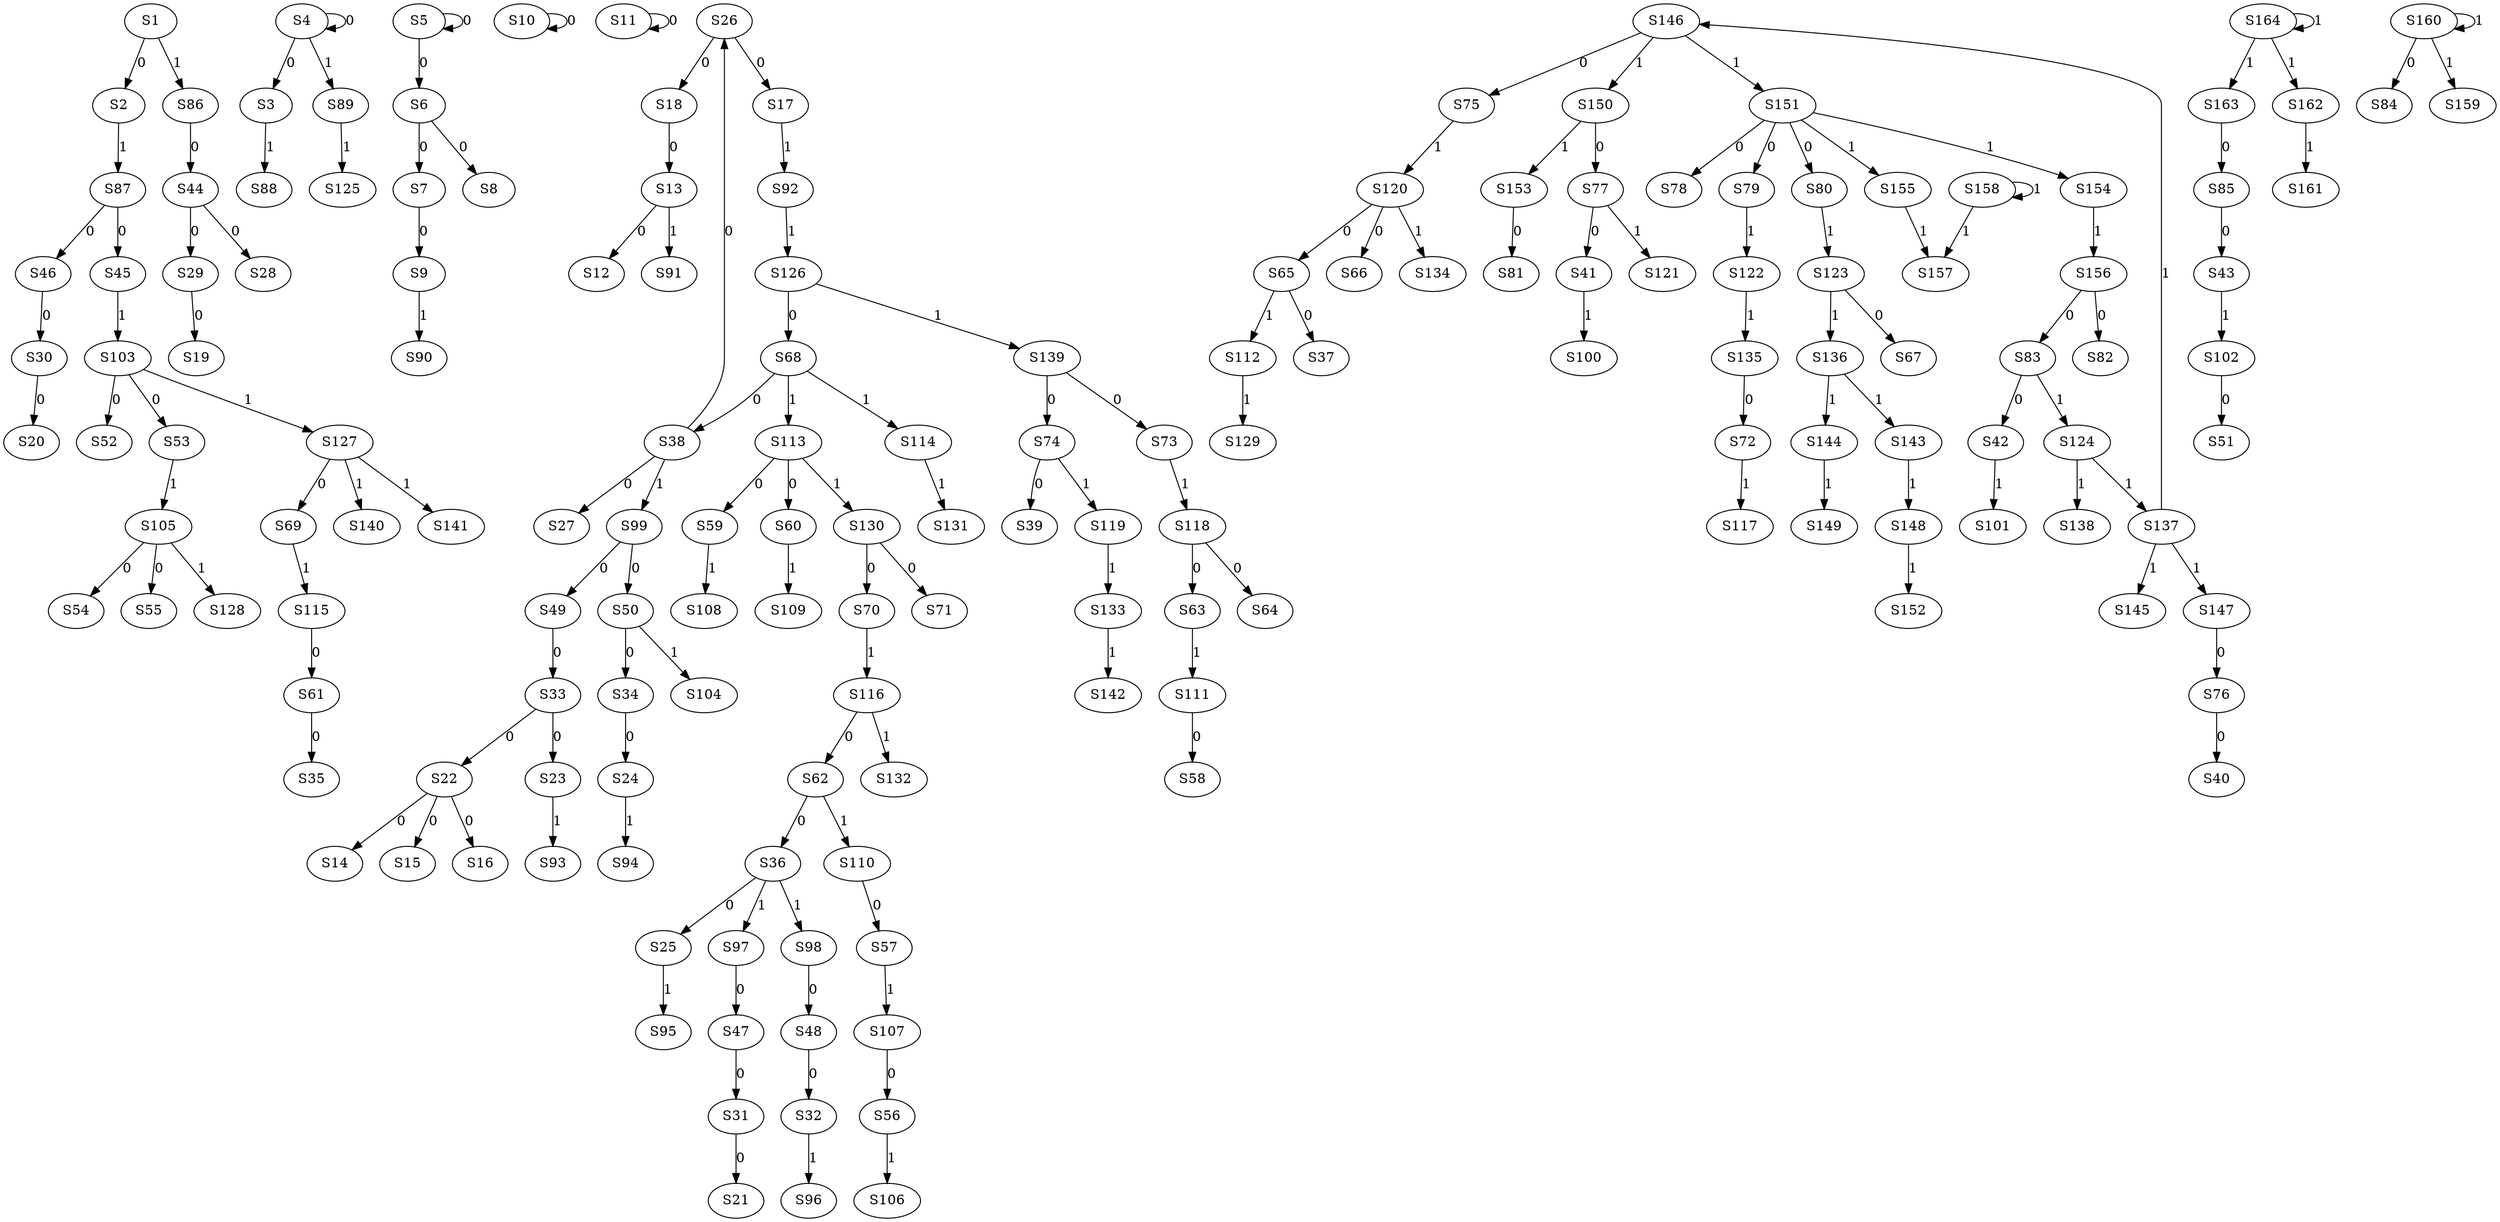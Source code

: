 strict digraph {
	S1 -> S2 [ label = 0 ];
	S4 -> S3 [ label = 0 ];
	S4 -> S4 [ label = 0 ];
	S5 -> S5 [ label = 0 ];
	S5 -> S6 [ label = 0 ];
	S6 -> S7 [ label = 0 ];
	S6 -> S8 [ label = 0 ];
	S7 -> S9 [ label = 0 ];
	S10 -> S10 [ label = 0 ];
	S11 -> S11 [ label = 0 ];
	S13 -> S12 [ label = 0 ];
	S18 -> S13 [ label = 0 ];
	S22 -> S14 [ label = 0 ];
	S22 -> S15 [ label = 0 ];
	S22 -> S16 [ label = 0 ];
	S26 -> S17 [ label = 0 ];
	S26 -> S18 [ label = 0 ];
	S29 -> S19 [ label = 0 ];
	S30 -> S20 [ label = 0 ];
	S31 -> S21 [ label = 0 ];
	S33 -> S22 [ label = 0 ];
	S33 -> S23 [ label = 0 ];
	S34 -> S24 [ label = 0 ];
	S36 -> S25 [ label = 0 ];
	S38 -> S26 [ label = 0 ];
	S38 -> S27 [ label = 0 ];
	S44 -> S28 [ label = 0 ];
	S44 -> S29 [ label = 0 ];
	S46 -> S30 [ label = 0 ];
	S47 -> S31 [ label = 0 ];
	S48 -> S32 [ label = 0 ];
	S49 -> S33 [ label = 0 ];
	S50 -> S34 [ label = 0 ];
	S61 -> S35 [ label = 0 ];
	S62 -> S36 [ label = 0 ];
	S65 -> S37 [ label = 0 ];
	S68 -> S38 [ label = 0 ];
	S74 -> S39 [ label = 0 ];
	S76 -> S40 [ label = 0 ];
	S77 -> S41 [ label = 0 ];
	S83 -> S42 [ label = 0 ];
	S85 -> S43 [ label = 0 ];
	S86 -> S44 [ label = 0 ];
	S87 -> S45 [ label = 0 ];
	S87 -> S46 [ label = 0 ];
	S97 -> S47 [ label = 0 ];
	S98 -> S48 [ label = 0 ];
	S99 -> S49 [ label = 0 ];
	S99 -> S50 [ label = 0 ];
	S102 -> S51 [ label = 0 ];
	S103 -> S52 [ label = 0 ];
	S103 -> S53 [ label = 0 ];
	S105 -> S54 [ label = 0 ];
	S105 -> S55 [ label = 0 ];
	S107 -> S56 [ label = 0 ];
	S110 -> S57 [ label = 0 ];
	S111 -> S58 [ label = 0 ];
	S113 -> S59 [ label = 0 ];
	S113 -> S60 [ label = 0 ];
	S115 -> S61 [ label = 0 ];
	S116 -> S62 [ label = 0 ];
	S118 -> S63 [ label = 0 ];
	S118 -> S64 [ label = 0 ];
	S120 -> S65 [ label = 0 ];
	S120 -> S66 [ label = 0 ];
	S123 -> S67 [ label = 0 ];
	S126 -> S68 [ label = 0 ];
	S127 -> S69 [ label = 0 ];
	S130 -> S70 [ label = 0 ];
	S130 -> S71 [ label = 0 ];
	S135 -> S72 [ label = 0 ];
	S139 -> S73 [ label = 0 ];
	S139 -> S74 [ label = 0 ];
	S146 -> S75 [ label = 0 ];
	S147 -> S76 [ label = 0 ];
	S150 -> S77 [ label = 0 ];
	S151 -> S78 [ label = 0 ];
	S151 -> S79 [ label = 0 ];
	S151 -> S80 [ label = 0 ];
	S153 -> S81 [ label = 0 ];
	S156 -> S82 [ label = 0 ];
	S156 -> S83 [ label = 0 ];
	S160 -> S84 [ label = 0 ];
	S163 -> S85 [ label = 0 ];
	S1 -> S86 [ label = 1 ];
	S2 -> S87 [ label = 1 ];
	S3 -> S88 [ label = 1 ];
	S4 -> S89 [ label = 1 ];
	S9 -> S90 [ label = 1 ];
	S13 -> S91 [ label = 1 ];
	S17 -> S92 [ label = 1 ];
	S23 -> S93 [ label = 1 ];
	S24 -> S94 [ label = 1 ];
	S25 -> S95 [ label = 1 ];
	S32 -> S96 [ label = 1 ];
	S36 -> S97 [ label = 1 ];
	S36 -> S98 [ label = 1 ];
	S38 -> S99 [ label = 1 ];
	S41 -> S100 [ label = 1 ];
	S42 -> S101 [ label = 1 ];
	S43 -> S102 [ label = 1 ];
	S45 -> S103 [ label = 1 ];
	S50 -> S104 [ label = 1 ];
	S53 -> S105 [ label = 1 ];
	S56 -> S106 [ label = 1 ];
	S57 -> S107 [ label = 1 ];
	S59 -> S108 [ label = 1 ];
	S60 -> S109 [ label = 1 ];
	S62 -> S110 [ label = 1 ];
	S63 -> S111 [ label = 1 ];
	S65 -> S112 [ label = 1 ];
	S68 -> S113 [ label = 1 ];
	S68 -> S114 [ label = 1 ];
	S69 -> S115 [ label = 1 ];
	S70 -> S116 [ label = 1 ];
	S72 -> S117 [ label = 1 ];
	S73 -> S118 [ label = 1 ];
	S74 -> S119 [ label = 1 ];
	S75 -> S120 [ label = 1 ];
	S77 -> S121 [ label = 1 ];
	S79 -> S122 [ label = 1 ];
	S80 -> S123 [ label = 1 ];
	S83 -> S124 [ label = 1 ];
	S89 -> S125 [ label = 1 ];
	S92 -> S126 [ label = 1 ];
	S103 -> S127 [ label = 1 ];
	S105 -> S128 [ label = 1 ];
	S112 -> S129 [ label = 1 ];
	S113 -> S130 [ label = 1 ];
	S114 -> S131 [ label = 1 ];
	S116 -> S132 [ label = 1 ];
	S119 -> S133 [ label = 1 ];
	S120 -> S134 [ label = 1 ];
	S122 -> S135 [ label = 1 ];
	S123 -> S136 [ label = 1 ];
	S124 -> S137 [ label = 1 ];
	S124 -> S138 [ label = 1 ];
	S126 -> S139 [ label = 1 ];
	S127 -> S140 [ label = 1 ];
	S127 -> S141 [ label = 1 ];
	S133 -> S142 [ label = 1 ];
	S136 -> S143 [ label = 1 ];
	S136 -> S144 [ label = 1 ];
	S137 -> S145 [ label = 1 ];
	S137 -> S146 [ label = 1 ];
	S137 -> S147 [ label = 1 ];
	S143 -> S148 [ label = 1 ];
	S144 -> S149 [ label = 1 ];
	S146 -> S150 [ label = 1 ];
	S146 -> S151 [ label = 1 ];
	S148 -> S152 [ label = 1 ];
	S150 -> S153 [ label = 1 ];
	S151 -> S154 [ label = 1 ];
	S151 -> S155 [ label = 1 ];
	S154 -> S156 [ label = 1 ];
	S158 -> S157 [ label = 1 ];
	S158 -> S158 [ label = 1 ];
	S160 -> S159 [ label = 1 ];
	S160 -> S160 [ label = 1 ];
	S162 -> S161 [ label = 1 ];
	S164 -> S162 [ label = 1 ];
	S164 -> S163 [ label = 1 ];
	S164 -> S164 [ label = 1 ];
	S155 -> S157 [ label = 1 ];
}